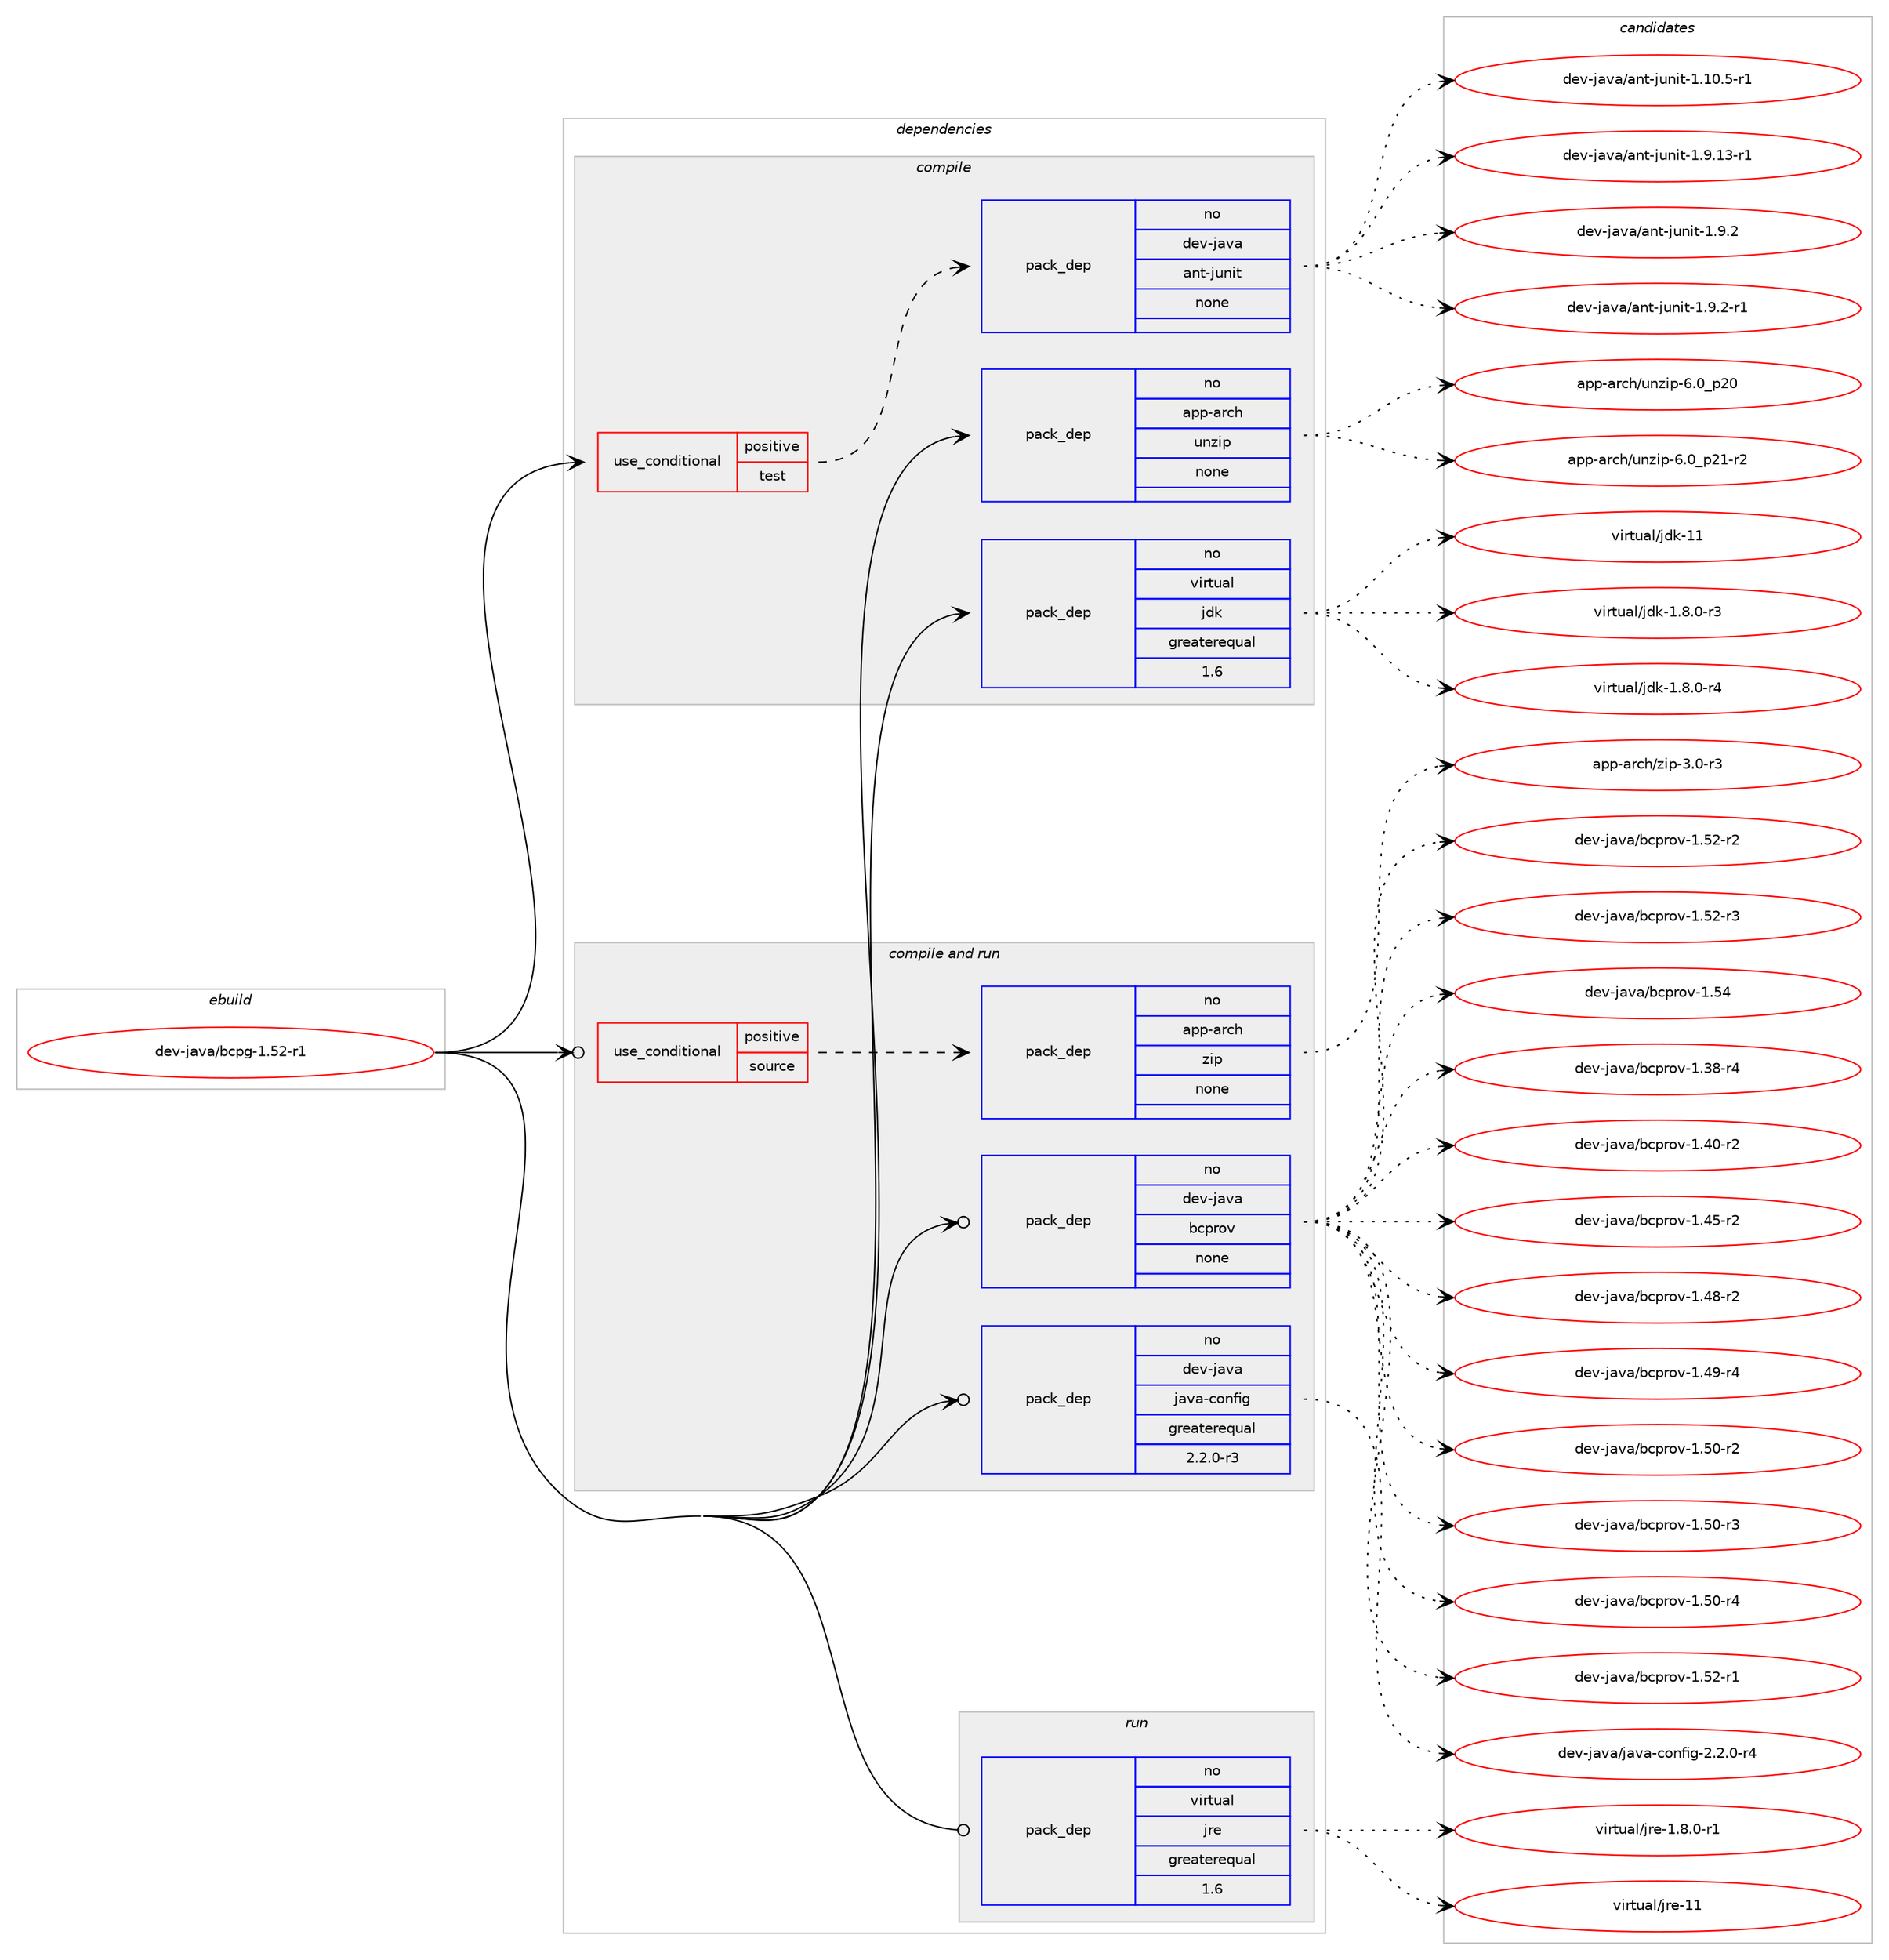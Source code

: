 digraph prolog {

# *************
# Graph options
# *************

newrank=true;
concentrate=true;
compound=true;
graph [rankdir=LR,fontname=Helvetica,fontsize=10,ranksep=1.5];#, ranksep=2.5, nodesep=0.2];
edge  [arrowhead=vee];
node  [fontname=Helvetica,fontsize=10];

# **********
# The ebuild
# **********

subgraph cluster_leftcol {
color=gray;
rank=same;
label=<<i>ebuild</i>>;
id [label="dev-java/bcpg-1.52-r1", color=red, width=4, href="../dev-java/bcpg-1.52-r1.svg"];
}

# ****************
# The dependencies
# ****************

subgraph cluster_midcol {
color=gray;
label=<<i>dependencies</i>>;
subgraph cluster_compile {
fillcolor="#eeeeee";
style=filled;
label=<<i>compile</i>>;
subgraph cond362449 {
dependency1351317 [label=<<TABLE BORDER="0" CELLBORDER="1" CELLSPACING="0" CELLPADDING="4"><TR><TD ROWSPAN="3" CELLPADDING="10">use_conditional</TD></TR><TR><TD>positive</TD></TR><TR><TD>test</TD></TR></TABLE>>, shape=none, color=red];
subgraph pack966440 {
dependency1351318 [label=<<TABLE BORDER="0" CELLBORDER="1" CELLSPACING="0" CELLPADDING="4" WIDTH="220"><TR><TD ROWSPAN="6" CELLPADDING="30">pack_dep</TD></TR><TR><TD WIDTH="110">no</TD></TR><TR><TD>dev-java</TD></TR><TR><TD>ant-junit</TD></TR><TR><TD>none</TD></TR><TR><TD></TD></TR></TABLE>>, shape=none, color=blue];
}
dependency1351317:e -> dependency1351318:w [weight=20,style="dashed",arrowhead="vee"];
}
id:e -> dependency1351317:w [weight=20,style="solid",arrowhead="vee"];
subgraph pack966441 {
dependency1351319 [label=<<TABLE BORDER="0" CELLBORDER="1" CELLSPACING="0" CELLPADDING="4" WIDTH="220"><TR><TD ROWSPAN="6" CELLPADDING="30">pack_dep</TD></TR><TR><TD WIDTH="110">no</TD></TR><TR><TD>app-arch</TD></TR><TR><TD>unzip</TD></TR><TR><TD>none</TD></TR><TR><TD></TD></TR></TABLE>>, shape=none, color=blue];
}
id:e -> dependency1351319:w [weight=20,style="solid",arrowhead="vee"];
subgraph pack966442 {
dependency1351320 [label=<<TABLE BORDER="0" CELLBORDER="1" CELLSPACING="0" CELLPADDING="4" WIDTH="220"><TR><TD ROWSPAN="6" CELLPADDING="30">pack_dep</TD></TR><TR><TD WIDTH="110">no</TD></TR><TR><TD>virtual</TD></TR><TR><TD>jdk</TD></TR><TR><TD>greaterequal</TD></TR><TR><TD>1.6</TD></TR></TABLE>>, shape=none, color=blue];
}
id:e -> dependency1351320:w [weight=20,style="solid",arrowhead="vee"];
}
subgraph cluster_compileandrun {
fillcolor="#eeeeee";
style=filled;
label=<<i>compile and run</i>>;
subgraph cond362450 {
dependency1351321 [label=<<TABLE BORDER="0" CELLBORDER="1" CELLSPACING="0" CELLPADDING="4"><TR><TD ROWSPAN="3" CELLPADDING="10">use_conditional</TD></TR><TR><TD>positive</TD></TR><TR><TD>source</TD></TR></TABLE>>, shape=none, color=red];
subgraph pack966443 {
dependency1351322 [label=<<TABLE BORDER="0" CELLBORDER="1" CELLSPACING="0" CELLPADDING="4" WIDTH="220"><TR><TD ROWSPAN="6" CELLPADDING="30">pack_dep</TD></TR><TR><TD WIDTH="110">no</TD></TR><TR><TD>app-arch</TD></TR><TR><TD>zip</TD></TR><TR><TD>none</TD></TR><TR><TD></TD></TR></TABLE>>, shape=none, color=blue];
}
dependency1351321:e -> dependency1351322:w [weight=20,style="dashed",arrowhead="vee"];
}
id:e -> dependency1351321:w [weight=20,style="solid",arrowhead="odotvee"];
subgraph pack966444 {
dependency1351323 [label=<<TABLE BORDER="0" CELLBORDER="1" CELLSPACING="0" CELLPADDING="4" WIDTH="220"><TR><TD ROWSPAN="6" CELLPADDING="30">pack_dep</TD></TR><TR><TD WIDTH="110">no</TD></TR><TR><TD>dev-java</TD></TR><TR><TD>bcprov</TD></TR><TR><TD>none</TD></TR><TR><TD></TD></TR></TABLE>>, shape=none, color=blue];
}
id:e -> dependency1351323:w [weight=20,style="solid",arrowhead="odotvee"];
subgraph pack966445 {
dependency1351324 [label=<<TABLE BORDER="0" CELLBORDER="1" CELLSPACING="0" CELLPADDING="4" WIDTH="220"><TR><TD ROWSPAN="6" CELLPADDING="30">pack_dep</TD></TR><TR><TD WIDTH="110">no</TD></TR><TR><TD>dev-java</TD></TR><TR><TD>java-config</TD></TR><TR><TD>greaterequal</TD></TR><TR><TD>2.2.0-r3</TD></TR></TABLE>>, shape=none, color=blue];
}
id:e -> dependency1351324:w [weight=20,style="solid",arrowhead="odotvee"];
}
subgraph cluster_run {
fillcolor="#eeeeee";
style=filled;
label=<<i>run</i>>;
subgraph pack966446 {
dependency1351325 [label=<<TABLE BORDER="0" CELLBORDER="1" CELLSPACING="0" CELLPADDING="4" WIDTH="220"><TR><TD ROWSPAN="6" CELLPADDING="30">pack_dep</TD></TR><TR><TD WIDTH="110">no</TD></TR><TR><TD>virtual</TD></TR><TR><TD>jre</TD></TR><TR><TD>greaterequal</TD></TR><TR><TD>1.6</TD></TR></TABLE>>, shape=none, color=blue];
}
id:e -> dependency1351325:w [weight=20,style="solid",arrowhead="odot"];
}
}

# **************
# The candidates
# **************

subgraph cluster_choices {
rank=same;
color=gray;
label=<<i>candidates</i>>;

subgraph choice966440 {
color=black;
nodesep=1;
choice100101118451069711897479711011645106117110105116454946494846534511449 [label="dev-java/ant-junit-1.10.5-r1", color=red, width=4,href="../dev-java/ant-junit-1.10.5-r1.svg"];
choice100101118451069711897479711011645106117110105116454946574649514511449 [label="dev-java/ant-junit-1.9.13-r1", color=red, width=4,href="../dev-java/ant-junit-1.9.13-r1.svg"];
choice100101118451069711897479711011645106117110105116454946574650 [label="dev-java/ant-junit-1.9.2", color=red, width=4,href="../dev-java/ant-junit-1.9.2.svg"];
choice1001011184510697118974797110116451061171101051164549465746504511449 [label="dev-java/ant-junit-1.9.2-r1", color=red, width=4,href="../dev-java/ant-junit-1.9.2-r1.svg"];
dependency1351318:e -> choice100101118451069711897479711011645106117110105116454946494846534511449:w [style=dotted,weight="100"];
dependency1351318:e -> choice100101118451069711897479711011645106117110105116454946574649514511449:w [style=dotted,weight="100"];
dependency1351318:e -> choice100101118451069711897479711011645106117110105116454946574650:w [style=dotted,weight="100"];
dependency1351318:e -> choice1001011184510697118974797110116451061171101051164549465746504511449:w [style=dotted,weight="100"];
}
subgraph choice966441 {
color=black;
nodesep=1;
choice971121124597114991044711711012210511245544648951125048 [label="app-arch/unzip-6.0_p20", color=red, width=4,href="../app-arch/unzip-6.0_p20.svg"];
choice9711211245971149910447117110122105112455446489511250494511450 [label="app-arch/unzip-6.0_p21-r2", color=red, width=4,href="../app-arch/unzip-6.0_p21-r2.svg"];
dependency1351319:e -> choice971121124597114991044711711012210511245544648951125048:w [style=dotted,weight="100"];
dependency1351319:e -> choice9711211245971149910447117110122105112455446489511250494511450:w [style=dotted,weight="100"];
}
subgraph choice966442 {
color=black;
nodesep=1;
choice11810511411611797108471061001074549465646484511451 [label="virtual/jdk-1.8.0-r3", color=red, width=4,href="../virtual/jdk-1.8.0-r3.svg"];
choice11810511411611797108471061001074549465646484511452 [label="virtual/jdk-1.8.0-r4", color=red, width=4,href="../virtual/jdk-1.8.0-r4.svg"];
choice1181051141161179710847106100107454949 [label="virtual/jdk-11", color=red, width=4,href="../virtual/jdk-11.svg"];
dependency1351320:e -> choice11810511411611797108471061001074549465646484511451:w [style=dotted,weight="100"];
dependency1351320:e -> choice11810511411611797108471061001074549465646484511452:w [style=dotted,weight="100"];
dependency1351320:e -> choice1181051141161179710847106100107454949:w [style=dotted,weight="100"];
}
subgraph choice966443 {
color=black;
nodesep=1;
choice9711211245971149910447122105112455146484511451 [label="app-arch/zip-3.0-r3", color=red, width=4,href="../app-arch/zip-3.0-r3.svg"];
dependency1351322:e -> choice9711211245971149910447122105112455146484511451:w [style=dotted,weight="100"];
}
subgraph choice966444 {
color=black;
nodesep=1;
choice10010111845106971189747989911211411111845494651564511452 [label="dev-java/bcprov-1.38-r4", color=red, width=4,href="../dev-java/bcprov-1.38-r4.svg"];
choice10010111845106971189747989911211411111845494652484511450 [label="dev-java/bcprov-1.40-r2", color=red, width=4,href="../dev-java/bcprov-1.40-r2.svg"];
choice10010111845106971189747989911211411111845494652534511450 [label="dev-java/bcprov-1.45-r2", color=red, width=4,href="../dev-java/bcprov-1.45-r2.svg"];
choice10010111845106971189747989911211411111845494652564511450 [label="dev-java/bcprov-1.48-r2", color=red, width=4,href="../dev-java/bcprov-1.48-r2.svg"];
choice10010111845106971189747989911211411111845494652574511452 [label="dev-java/bcprov-1.49-r4", color=red, width=4,href="../dev-java/bcprov-1.49-r4.svg"];
choice10010111845106971189747989911211411111845494653484511450 [label="dev-java/bcprov-1.50-r2", color=red, width=4,href="../dev-java/bcprov-1.50-r2.svg"];
choice10010111845106971189747989911211411111845494653484511451 [label="dev-java/bcprov-1.50-r3", color=red, width=4,href="../dev-java/bcprov-1.50-r3.svg"];
choice10010111845106971189747989911211411111845494653484511452 [label="dev-java/bcprov-1.50-r4", color=red, width=4,href="../dev-java/bcprov-1.50-r4.svg"];
choice10010111845106971189747989911211411111845494653504511449 [label="dev-java/bcprov-1.52-r1", color=red, width=4,href="../dev-java/bcprov-1.52-r1.svg"];
choice10010111845106971189747989911211411111845494653504511450 [label="dev-java/bcprov-1.52-r2", color=red, width=4,href="../dev-java/bcprov-1.52-r2.svg"];
choice10010111845106971189747989911211411111845494653504511451 [label="dev-java/bcprov-1.52-r3", color=red, width=4,href="../dev-java/bcprov-1.52-r3.svg"];
choice1001011184510697118974798991121141111184549465352 [label="dev-java/bcprov-1.54", color=red, width=4,href="../dev-java/bcprov-1.54.svg"];
dependency1351323:e -> choice10010111845106971189747989911211411111845494651564511452:w [style=dotted,weight="100"];
dependency1351323:e -> choice10010111845106971189747989911211411111845494652484511450:w [style=dotted,weight="100"];
dependency1351323:e -> choice10010111845106971189747989911211411111845494652534511450:w [style=dotted,weight="100"];
dependency1351323:e -> choice10010111845106971189747989911211411111845494652564511450:w [style=dotted,weight="100"];
dependency1351323:e -> choice10010111845106971189747989911211411111845494652574511452:w [style=dotted,weight="100"];
dependency1351323:e -> choice10010111845106971189747989911211411111845494653484511450:w [style=dotted,weight="100"];
dependency1351323:e -> choice10010111845106971189747989911211411111845494653484511451:w [style=dotted,weight="100"];
dependency1351323:e -> choice10010111845106971189747989911211411111845494653484511452:w [style=dotted,weight="100"];
dependency1351323:e -> choice10010111845106971189747989911211411111845494653504511449:w [style=dotted,weight="100"];
dependency1351323:e -> choice10010111845106971189747989911211411111845494653504511450:w [style=dotted,weight="100"];
dependency1351323:e -> choice10010111845106971189747989911211411111845494653504511451:w [style=dotted,weight="100"];
dependency1351323:e -> choice1001011184510697118974798991121141111184549465352:w [style=dotted,weight="100"];
}
subgraph choice966445 {
color=black;
nodesep=1;
choice10010111845106971189747106971189745991111101021051034550465046484511452 [label="dev-java/java-config-2.2.0-r4", color=red, width=4,href="../dev-java/java-config-2.2.0-r4.svg"];
dependency1351324:e -> choice10010111845106971189747106971189745991111101021051034550465046484511452:w [style=dotted,weight="100"];
}
subgraph choice966446 {
color=black;
nodesep=1;
choice11810511411611797108471061141014549465646484511449 [label="virtual/jre-1.8.0-r1", color=red, width=4,href="../virtual/jre-1.8.0-r1.svg"];
choice1181051141161179710847106114101454949 [label="virtual/jre-11", color=red, width=4,href="../virtual/jre-11.svg"];
dependency1351325:e -> choice11810511411611797108471061141014549465646484511449:w [style=dotted,weight="100"];
dependency1351325:e -> choice1181051141161179710847106114101454949:w [style=dotted,weight="100"];
}
}

}
